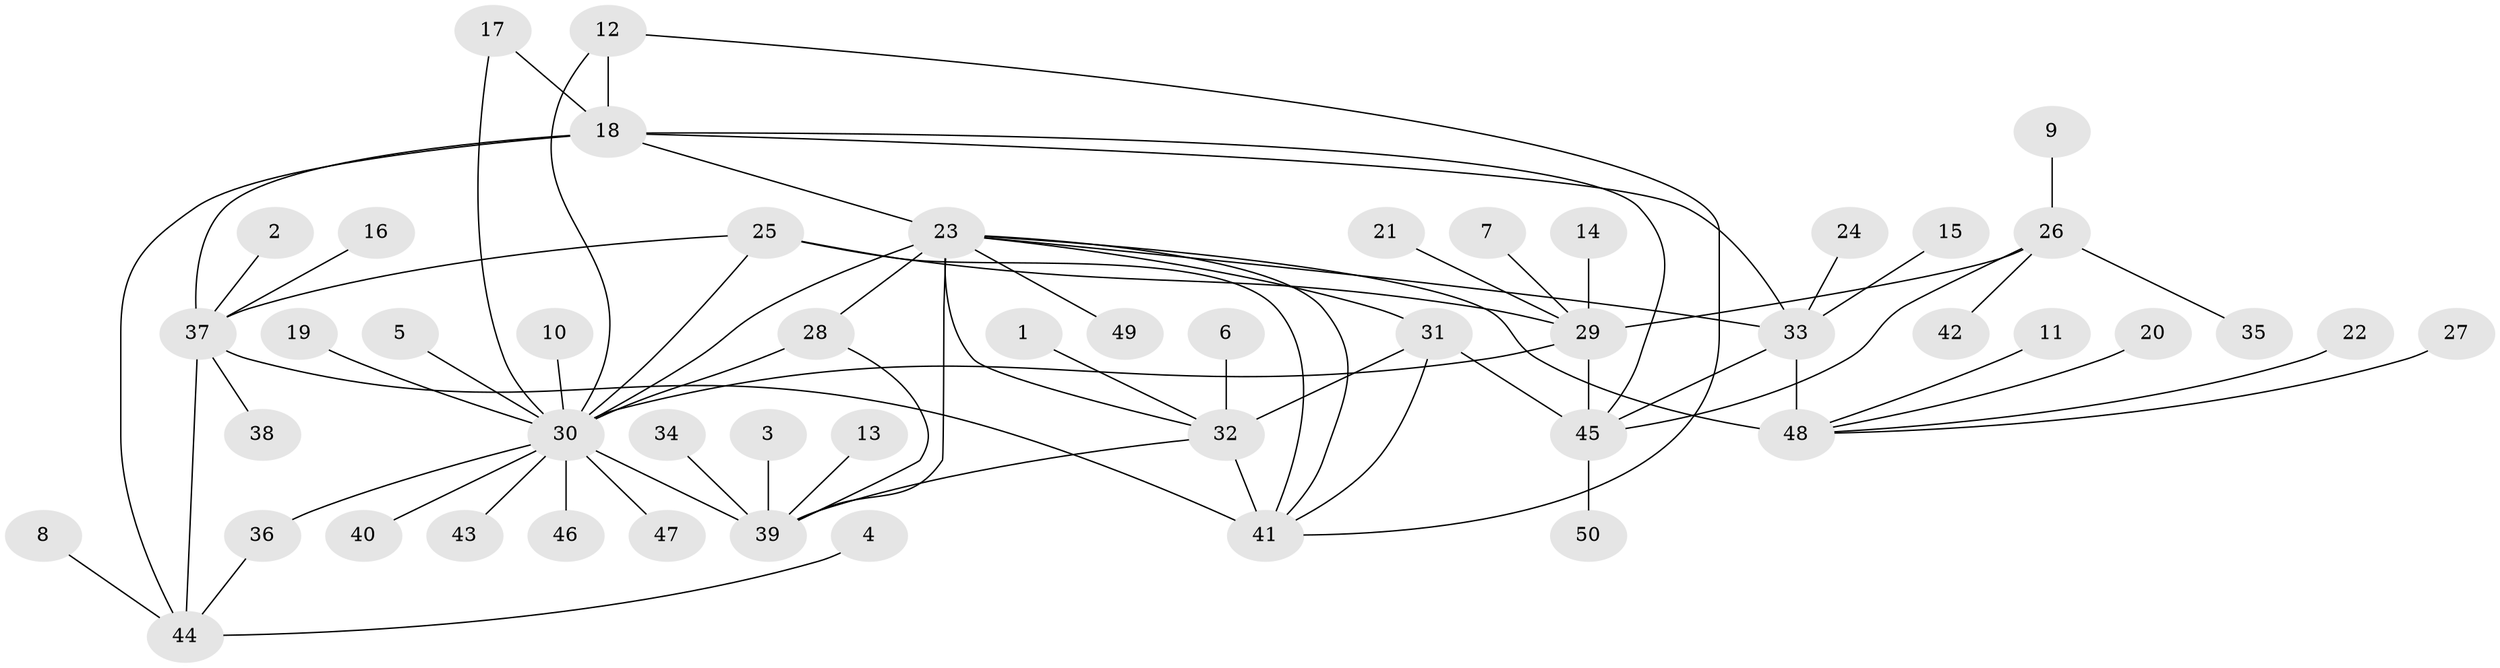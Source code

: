 // original degree distribution, {10: 0.03333333333333333, 6: 0.06666666666666667, 11: 0.041666666666666664, 9: 0.05, 12: 0.008333333333333333, 8: 0.025, 13: 0.008333333333333333, 5: 0.016666666666666666, 1: 0.6166666666666667, 2: 0.11666666666666667, 4: 0.016666666666666666}
// Generated by graph-tools (version 1.1) at 2025/37/03/04/25 23:37:33]
// undirected, 50 vertices, 71 edges
graph export_dot {
  node [color=gray90,style=filled];
  1;
  2;
  3;
  4;
  5;
  6;
  7;
  8;
  9;
  10;
  11;
  12;
  13;
  14;
  15;
  16;
  17;
  18;
  19;
  20;
  21;
  22;
  23;
  24;
  25;
  26;
  27;
  28;
  29;
  30;
  31;
  32;
  33;
  34;
  35;
  36;
  37;
  38;
  39;
  40;
  41;
  42;
  43;
  44;
  45;
  46;
  47;
  48;
  49;
  50;
  1 -- 32 [weight=1.0];
  2 -- 37 [weight=1.0];
  3 -- 39 [weight=1.0];
  4 -- 44 [weight=1.0];
  5 -- 30 [weight=1.0];
  6 -- 32 [weight=1.0];
  7 -- 29 [weight=1.0];
  8 -- 44 [weight=1.0];
  9 -- 26 [weight=1.0];
  10 -- 30 [weight=1.0];
  11 -- 48 [weight=1.0];
  12 -- 18 [weight=1.0];
  12 -- 30 [weight=1.0];
  12 -- 41 [weight=1.0];
  13 -- 39 [weight=1.0];
  14 -- 29 [weight=1.0];
  15 -- 33 [weight=1.0];
  16 -- 37 [weight=1.0];
  17 -- 18 [weight=1.0];
  17 -- 30 [weight=1.0];
  18 -- 23 [weight=1.0];
  18 -- 33 [weight=1.0];
  18 -- 37 [weight=6.0];
  18 -- 44 [weight=2.0];
  18 -- 45 [weight=1.0];
  19 -- 30 [weight=1.0];
  20 -- 48 [weight=1.0];
  21 -- 29 [weight=1.0];
  22 -- 48 [weight=1.0];
  23 -- 28 [weight=1.0];
  23 -- 30 [weight=3.0];
  23 -- 31 [weight=1.0];
  23 -- 32 [weight=3.0];
  23 -- 33 [weight=1.0];
  23 -- 39 [weight=1.0];
  23 -- 41 [weight=1.0];
  23 -- 48 [weight=1.0];
  23 -- 49 [weight=1.0];
  24 -- 33 [weight=1.0];
  25 -- 29 [weight=1.0];
  25 -- 30 [weight=1.0];
  25 -- 37 [weight=1.0];
  25 -- 41 [weight=1.0];
  26 -- 29 [weight=2.0];
  26 -- 35 [weight=1.0];
  26 -- 42 [weight=1.0];
  26 -- 45 [weight=3.0];
  27 -- 48 [weight=1.0];
  28 -- 30 [weight=3.0];
  28 -- 39 [weight=1.0];
  29 -- 30 [weight=1.0];
  29 -- 45 [weight=6.0];
  30 -- 36 [weight=1.0];
  30 -- 39 [weight=3.0];
  30 -- 40 [weight=1.0];
  30 -- 43 [weight=1.0];
  30 -- 46 [weight=1.0];
  30 -- 47 [weight=1.0];
  31 -- 32 [weight=3.0];
  31 -- 41 [weight=1.0];
  31 -- 45 [weight=1.0];
  32 -- 39 [weight=1.0];
  32 -- 41 [weight=3.0];
  33 -- 45 [weight=1.0];
  33 -- 48 [weight=5.0];
  34 -- 39 [weight=1.0];
  36 -- 44 [weight=1.0];
  37 -- 38 [weight=1.0];
  37 -- 41 [weight=1.0];
  37 -- 44 [weight=3.0];
  45 -- 50 [weight=1.0];
}
